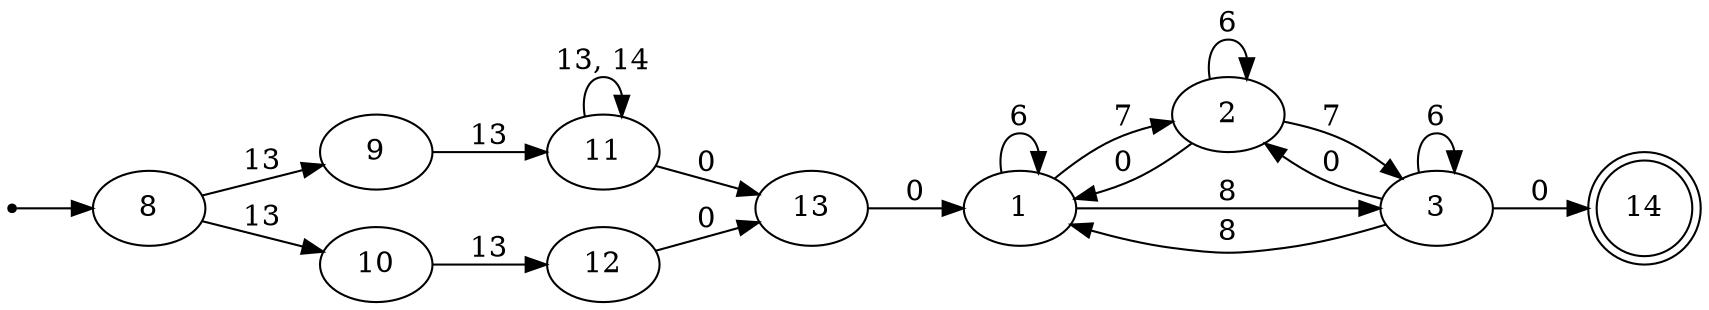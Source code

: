 digraph{

rankdir=LR;
inic[shape=point];

inic->8;

1->1 [label="6"];
1->2 [label="7"];
1->3 [label="8"];
2->1 [label="0"];
2->2 [label="6"];
2->3 [label="7"];
3->1 [label="8"];
3->2 [label="0"];
3->3 [label="6"];
3->14 [label="0"];
8->9 [label="13"];
8->10 [label="13"];
9->11 [label="13"];
10->12 [label="13"];
11->11 [label="13, 14"];
11->13 [label="0"];
12->13 [label="0"];
13->1 [label="0"];

14[shape=doublecircle];
}

